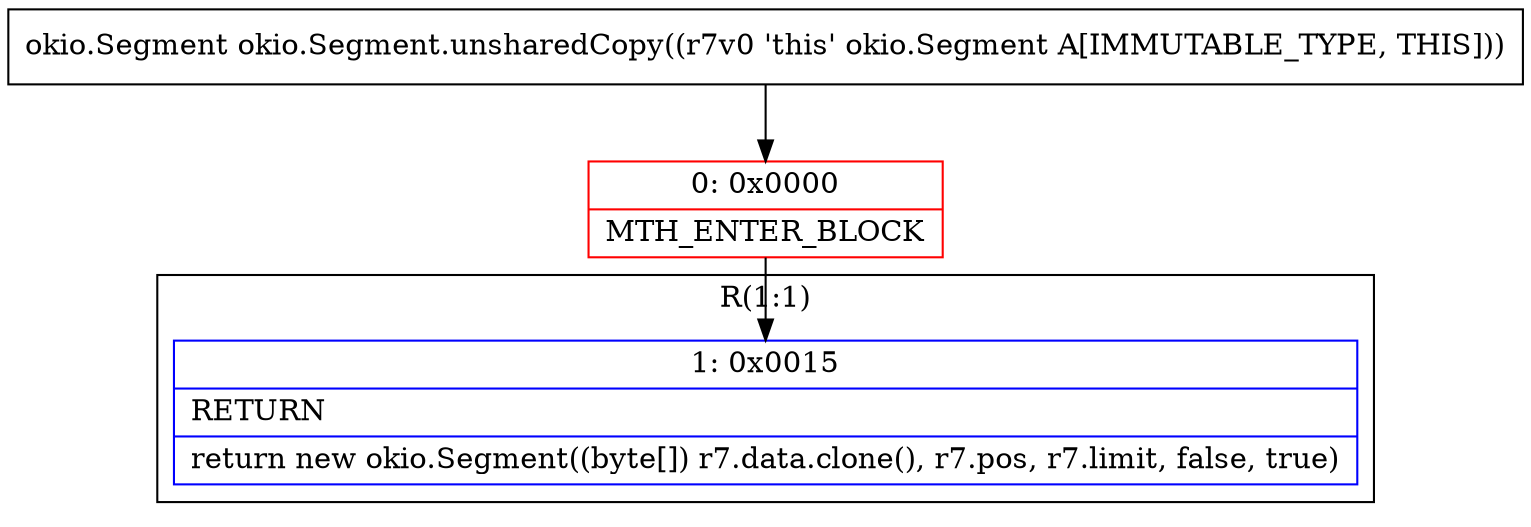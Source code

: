 digraph "CFG forokio.Segment.unsharedCopy()Lokio\/Segment;" {
subgraph cluster_Region_428399236 {
label = "R(1:1)";
node [shape=record,color=blue];
Node_1 [shape=record,label="{1\:\ 0x0015|RETURN\l|return new okio.Segment((byte[]) r7.data.clone(), r7.pos, r7.limit, false, true)\l}"];
}
Node_0 [shape=record,color=red,label="{0\:\ 0x0000|MTH_ENTER_BLOCK\l}"];
MethodNode[shape=record,label="{okio.Segment okio.Segment.unsharedCopy((r7v0 'this' okio.Segment A[IMMUTABLE_TYPE, THIS])) }"];
MethodNode -> Node_0;
Node_0 -> Node_1;
}

